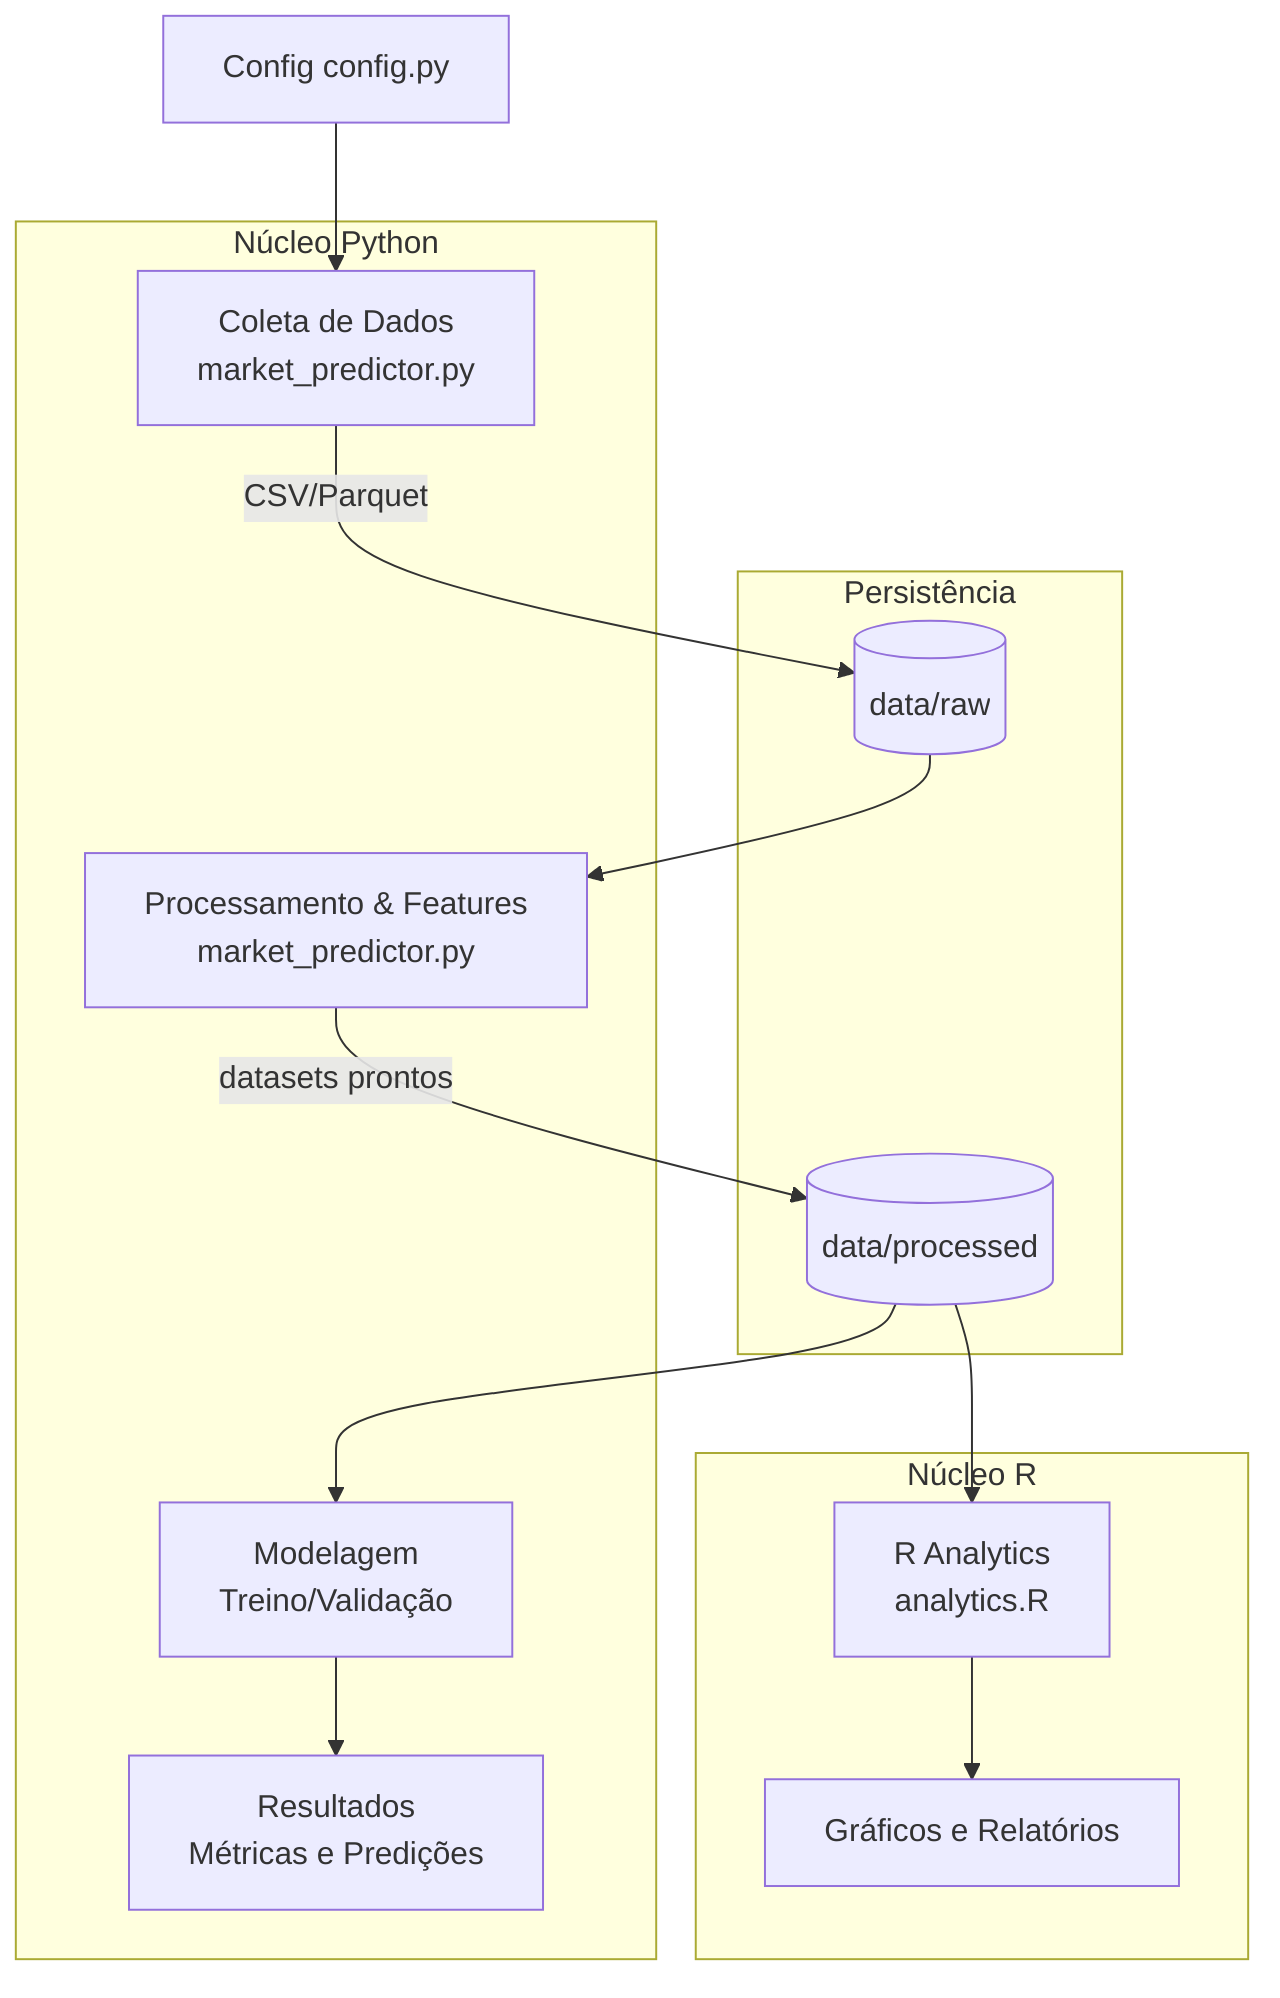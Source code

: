 flowchart TD
    A[Config config.py] --> B[Coleta de Dados\nmarket_predictor.py]
    B -->|CSV/Parquet| C[(data/raw)]
    C --> D[Processamento & Features\nmarket_predictor.py]
    D -->|datasets prontos| E[(data/processed)]
    E --> F[Modelagem\nTreino/Validação]
    F --> G[Resultados\nMétricas e Predições]
    E --> H[R Analytics\nanalytics.R]
    H --> I[Gráficos e Relatórios]
    
    subgraph Persistência
        C
        E
    end
    
    subgraph "Núcleo Python"
        B
        D
        F
        G
    end
    
    subgraph "Núcleo R"
        H
        I
    end
